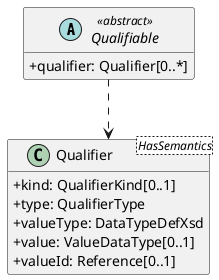 @startuml
skinparam classAttributeIconSize 0
hide methods

abstract class Qualifiable <<abstract>> {
  +qualifier: Qualifier[0..*] 
}
class Qualifier<HasSemantics> {
  +kind: QualifierKind[0..1] 
  +type: QualifierType 
  +valueType: DataTypeDefXsd 
  +value: ValueDataType[0..1] 
  +valueId: Reference[0..1] 
}
Qualifiable ..> Qualifier
@enduml